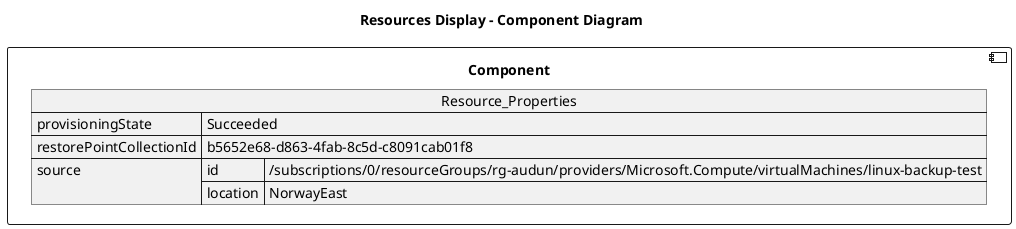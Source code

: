 @startuml

title Resources Display - Component Diagram

component Component {

json  Resource_Properties {
  "provisioningState": "Succeeded",
  "restorePointCollectionId": "b5652e68-d863-4fab-8c5d-c8091cab01f8",
  "source": {
    "id": "/subscriptions/0/resourceGroups/rg-audun/providers/Microsoft.Compute/virtualMachines/linux-backup-test",
    "location": "NorwayEast"
  }
}
}
@enduml
